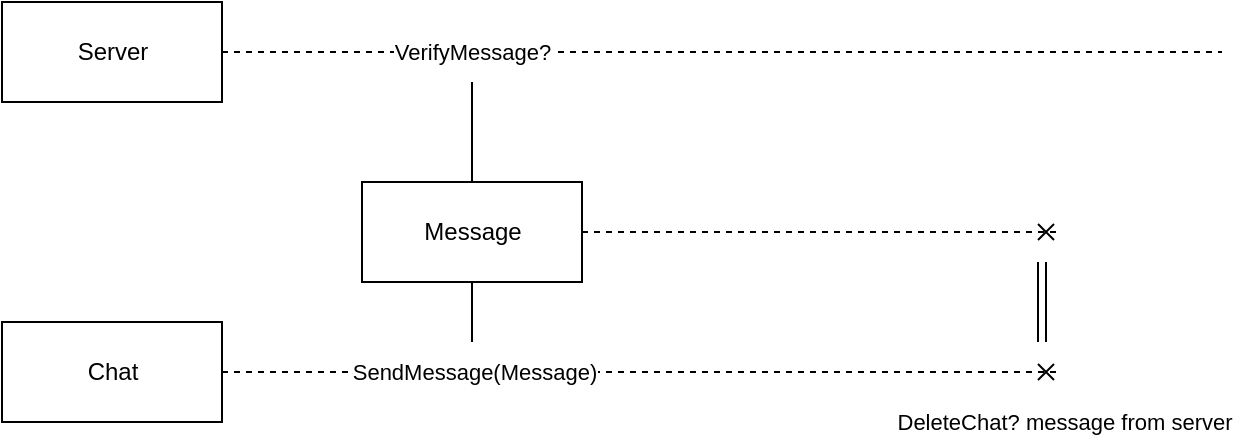 <mxfile version="15.4.3" type="device"><diagram id="ZscNq2ED2E1fwiqI2GFc" name="Page-1"><mxGraphModel dx="1185" dy="588" grid="1" gridSize="10" guides="1" tooltips="1" connect="1" arrows="1" fold="1" page="1" pageScale="1" pageWidth="827" pageHeight="1169" math="0" shadow="0"><root><mxCell id="0"/><mxCell id="1" parent="0"/><mxCell id="LKr1D5G-gIX72bO5yonb-11" style="edgeStyle=orthogonalEdgeStyle;rounded=0;orthogonalLoop=1;jettySize=auto;html=1;endArrow=cross;endFill=0;dashed=1;" edge="1" parent="1" source="LKr1D5G-gIX72bO5yonb-8"><mxGeometry relative="1" as="geometry"><mxPoint x="630" y="465" as="targetPoint"/></mxGeometry></mxCell><mxCell id="LKr1D5G-gIX72bO5yonb-15" value="SendMessage(Message)" style="edgeLabel;html=1;align=center;verticalAlign=middle;resizable=0;points=[];" vertex="1" connectable="0" parent="LKr1D5G-gIX72bO5yonb-11"><mxGeometry x="-0.451" y="1" relative="1" as="geometry"><mxPoint x="10" y="1" as="offset"/></mxGeometry></mxCell><mxCell id="LKr1D5G-gIX72bO5yonb-21" value="DeleteChat? message from server" style="edgeLabel;html=1;align=center;verticalAlign=middle;resizable=0;points=[];" vertex="1" connectable="0" parent="LKr1D5G-gIX72bO5yonb-11"><mxGeometry x="0.879" y="1" relative="1" as="geometry"><mxPoint x="26" y="26" as="offset"/></mxGeometry></mxCell><mxCell id="LKr1D5G-gIX72bO5yonb-8" value="Chat" style="html=1;" vertex="1" parent="1"><mxGeometry x="100" y="440" width="110" height="50" as="geometry"/></mxCell><mxCell id="LKr1D5G-gIX72bO5yonb-13" style="edgeStyle=orthogonalEdgeStyle;rounded=0;orthogonalLoop=1;jettySize=auto;html=1;endArrow=none;endFill=0;dashed=1;" edge="1" parent="1" source="LKr1D5G-gIX72bO5yonb-9"><mxGeometry relative="1" as="geometry"><mxPoint x="710" y="305" as="targetPoint"/></mxGeometry></mxCell><mxCell id="LKr1D5G-gIX72bO5yonb-20" value="VerifyMessage?" style="edgeLabel;html=1;align=center;verticalAlign=middle;resizable=0;points=[];" vertex="1" connectable="0" parent="LKr1D5G-gIX72bO5yonb-13"><mxGeometry x="-0.465" relative="1" as="geometry"><mxPoint x="-9" as="offset"/></mxGeometry></mxCell><mxCell id="LKr1D5G-gIX72bO5yonb-9" value="Server" style="html=1;" vertex="1" parent="1"><mxGeometry x="100" y="280" width="110" height="50" as="geometry"/></mxCell><mxCell id="LKr1D5G-gIX72bO5yonb-12" style="edgeStyle=orthogonalEdgeStyle;rounded=0;orthogonalLoop=1;jettySize=auto;html=1;endArrow=cross;endFill=0;dashed=1;" edge="1" parent="1" source="LKr1D5G-gIX72bO5yonb-10"><mxGeometry relative="1" as="geometry"><mxPoint x="630" y="395" as="targetPoint"/></mxGeometry></mxCell><mxCell id="LKr1D5G-gIX72bO5yonb-16" style="edgeStyle=orthogonalEdgeStyle;rounded=0;orthogonalLoop=1;jettySize=auto;html=1;endArrow=none;endFill=0;" edge="1" parent="1" source="LKr1D5G-gIX72bO5yonb-10"><mxGeometry relative="1" as="geometry"><mxPoint x="335" y="450" as="targetPoint"/></mxGeometry></mxCell><mxCell id="LKr1D5G-gIX72bO5yonb-17" style="edgeStyle=orthogonalEdgeStyle;rounded=0;orthogonalLoop=1;jettySize=auto;html=1;endArrow=none;endFill=0;" edge="1" parent="1" source="LKr1D5G-gIX72bO5yonb-10"><mxGeometry relative="1" as="geometry"><mxPoint x="335" y="320" as="targetPoint"/></mxGeometry></mxCell><mxCell id="LKr1D5G-gIX72bO5yonb-10" value="Message" style="html=1;" vertex="1" parent="1"><mxGeometry x="280" y="370" width="110" height="50" as="geometry"/></mxCell><mxCell id="LKr1D5G-gIX72bO5yonb-23" value="" style="shape=link;html=1;rounded=0;endArrow=none;endFill=0;edgeStyle=orthogonalEdgeStyle;" edge="1" parent="1"><mxGeometry width="100" relative="1" as="geometry"><mxPoint x="620" y="410" as="sourcePoint"/><mxPoint x="620" y="450" as="targetPoint"/></mxGeometry></mxCell></root></mxGraphModel></diagram></mxfile>